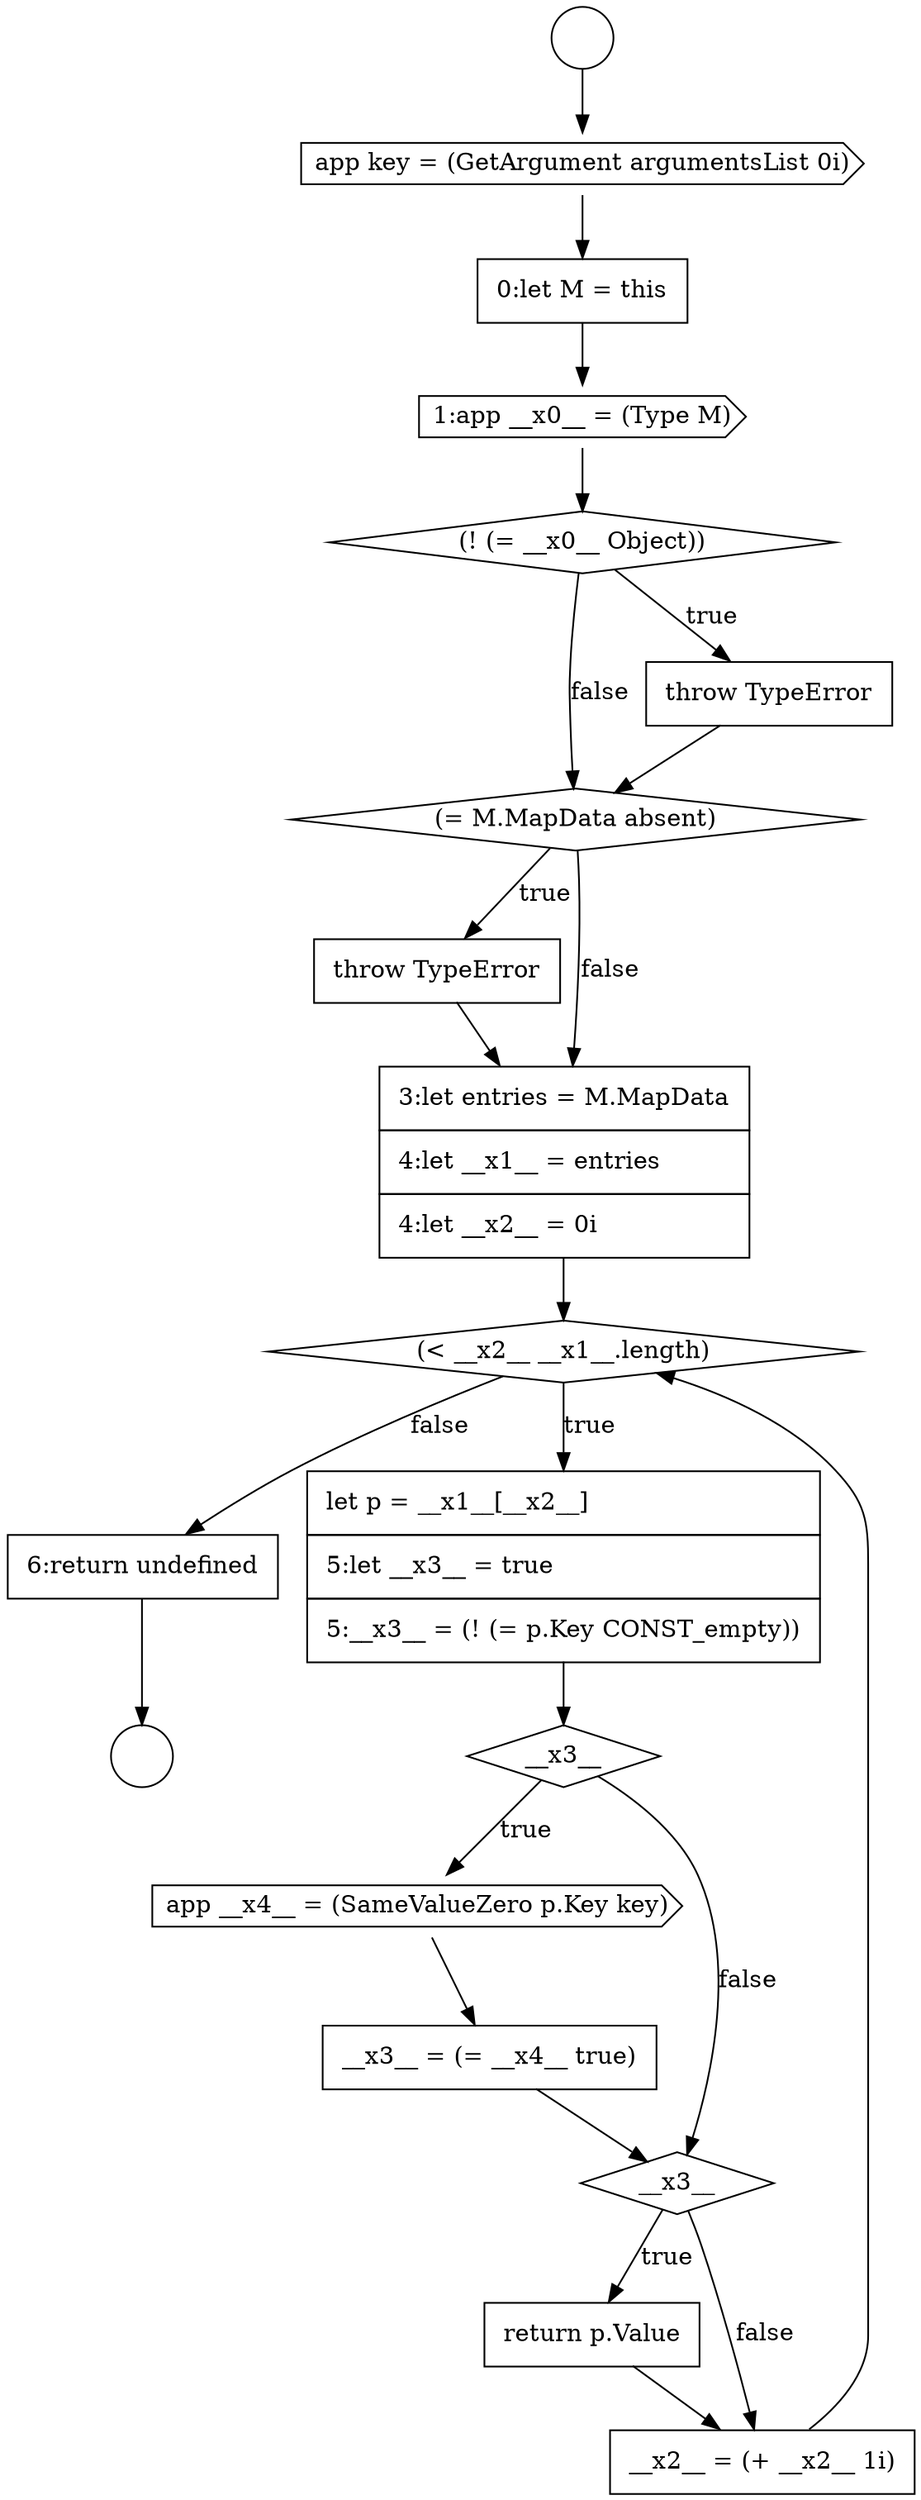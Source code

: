 digraph {
  node14404 [shape=cds, label=<<font color="black">1:app __x0__ = (Type M)</font>> color="black" fillcolor="white" style=filled]
  node14408 [shape=none, margin=0, label=<<font color="black">
    <table border="0" cellborder="1" cellspacing="0" cellpadding="10">
      <tr><td align="left">throw TypeError</td></tr>
    </table>
  </font>> color="black" fillcolor="white" style=filled]
  node14410 [shape=diamond, label=<<font color="black">(&lt; __x2__ __x1__.length)</font>> color="black" fillcolor="white" style=filled]
  node14401 [shape=circle label=" " color="black" fillcolor="white" style=filled]
  node14413 [shape=cds, label=<<font color="black">app __x4__ = (SameValueZero p.Key key)</font>> color="black" fillcolor="white" style=filled]
  node14405 [shape=diamond, label=<<font color="black">(! (= __x0__ Object))</font>> color="black" fillcolor="white" style=filled]
  node14416 [shape=none, margin=0, label=<<font color="black">
    <table border="0" cellborder="1" cellspacing="0" cellpadding="10">
      <tr><td align="left">return p.Value</td></tr>
    </table>
  </font>> color="black" fillcolor="white" style=filled]
  node14402 [shape=cds, label=<<font color="black">app key = (GetArgument argumentsList 0i)</font>> color="black" fillcolor="white" style=filled]
  node14412 [shape=diamond, label=<<font color="black">__x3__</font>> color="black" fillcolor="white" style=filled]
  node14400 [shape=circle label=" " color="black" fillcolor="white" style=filled]
  node14403 [shape=none, margin=0, label=<<font color="black">
    <table border="0" cellborder="1" cellspacing="0" cellpadding="10">
      <tr><td align="left">0:let M = this</td></tr>
    </table>
  </font>> color="black" fillcolor="white" style=filled]
  node14415 [shape=diamond, label=<<font color="black">__x3__</font>> color="black" fillcolor="white" style=filled]
  node14418 [shape=none, margin=0, label=<<font color="black">
    <table border="0" cellborder="1" cellspacing="0" cellpadding="10">
      <tr><td align="left">6:return undefined</td></tr>
    </table>
  </font>> color="black" fillcolor="white" style=filled]
  node14411 [shape=none, margin=0, label=<<font color="black">
    <table border="0" cellborder="1" cellspacing="0" cellpadding="10">
      <tr><td align="left">let p = __x1__[__x2__]</td></tr>
      <tr><td align="left">5:let __x3__ = true</td></tr>
      <tr><td align="left">5:__x3__ = (! (= p.Key CONST_empty))</td></tr>
    </table>
  </font>> color="black" fillcolor="white" style=filled]
  node14407 [shape=diamond, label=<<font color="black">(= M.MapData absent)</font>> color="black" fillcolor="white" style=filled]
  node14414 [shape=none, margin=0, label=<<font color="black">
    <table border="0" cellborder="1" cellspacing="0" cellpadding="10">
      <tr><td align="left">__x3__ = (= __x4__ true)</td></tr>
    </table>
  </font>> color="black" fillcolor="white" style=filled]
  node14409 [shape=none, margin=0, label=<<font color="black">
    <table border="0" cellborder="1" cellspacing="0" cellpadding="10">
      <tr><td align="left">3:let entries = M.MapData</td></tr>
      <tr><td align="left">4:let __x1__ = entries</td></tr>
      <tr><td align="left">4:let __x2__ = 0i</td></tr>
    </table>
  </font>> color="black" fillcolor="white" style=filled]
  node14406 [shape=none, margin=0, label=<<font color="black">
    <table border="0" cellborder="1" cellspacing="0" cellpadding="10">
      <tr><td align="left">throw TypeError</td></tr>
    </table>
  </font>> color="black" fillcolor="white" style=filled]
  node14417 [shape=none, margin=0, label=<<font color="black">
    <table border="0" cellborder="1" cellspacing="0" cellpadding="10">
      <tr><td align="left">__x2__ = (+ __x2__ 1i)</td></tr>
    </table>
  </font>> color="black" fillcolor="white" style=filled]
  node14416 -> node14417 [ color="black"]
  node14405 -> node14406 [label=<<font color="black">true</font>> color="black"]
  node14405 -> node14407 [label=<<font color="black">false</font>> color="black"]
  node14415 -> node14416 [label=<<font color="black">true</font>> color="black"]
  node14415 -> node14417 [label=<<font color="black">false</font>> color="black"]
  node14413 -> node14414 [ color="black"]
  node14407 -> node14408 [label=<<font color="black">true</font>> color="black"]
  node14407 -> node14409 [label=<<font color="black">false</font>> color="black"]
  node14417 -> node14410 [ color="black"]
  node14414 -> node14415 [ color="black"]
  node14404 -> node14405 [ color="black"]
  node14418 -> node14401 [ color="black"]
  node14406 -> node14407 [ color="black"]
  node14403 -> node14404 [ color="black"]
  node14400 -> node14402 [ color="black"]
  node14410 -> node14411 [label=<<font color="black">true</font>> color="black"]
  node14410 -> node14418 [label=<<font color="black">false</font>> color="black"]
  node14409 -> node14410 [ color="black"]
  node14412 -> node14413 [label=<<font color="black">true</font>> color="black"]
  node14412 -> node14415 [label=<<font color="black">false</font>> color="black"]
  node14411 -> node14412 [ color="black"]
  node14408 -> node14409 [ color="black"]
  node14402 -> node14403 [ color="black"]
}
